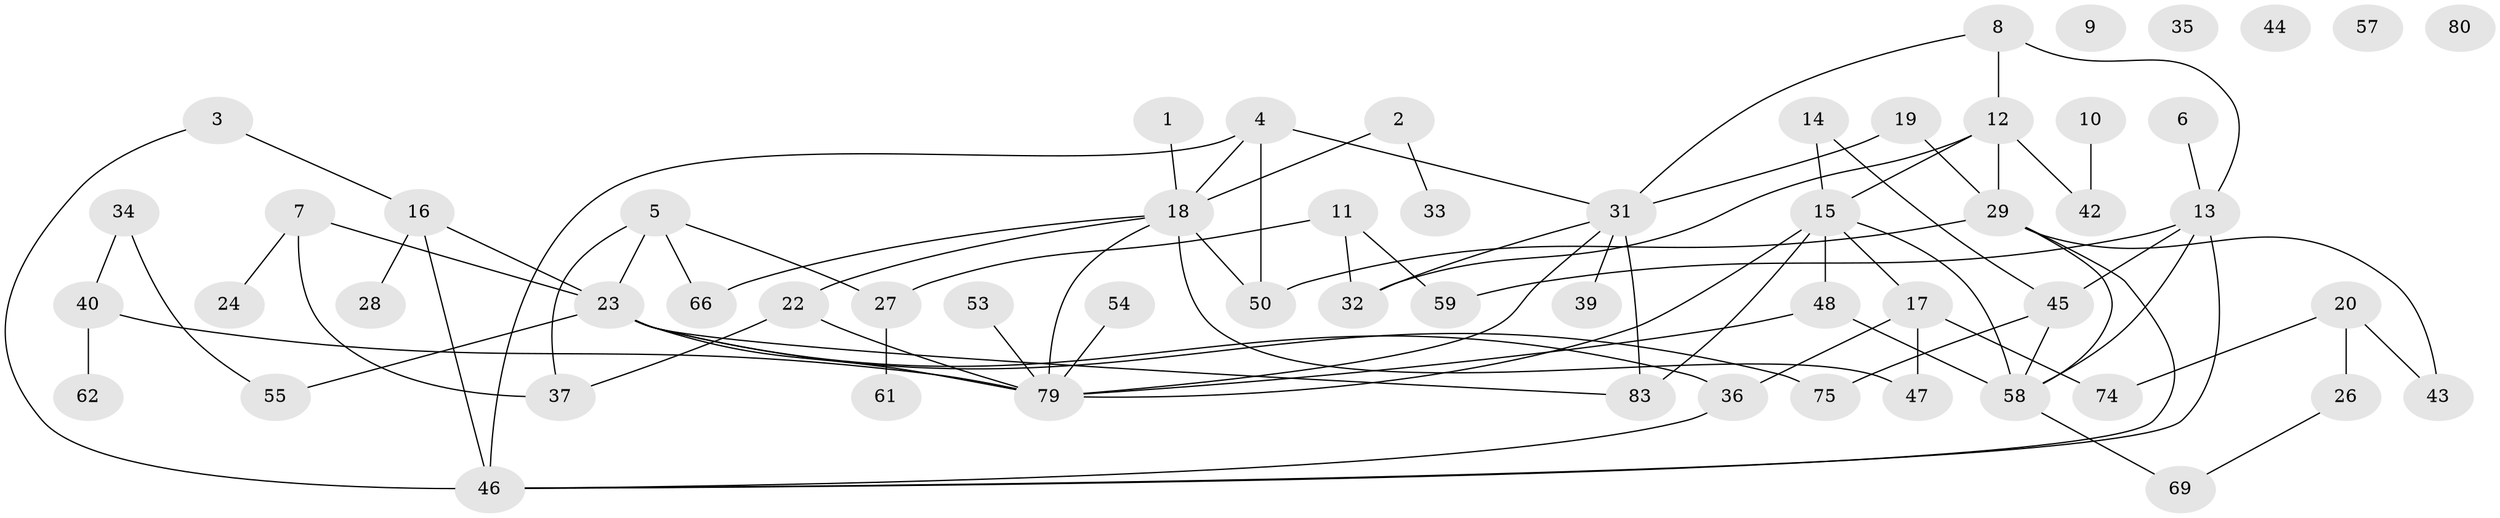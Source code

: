 // original degree distribution, {1: 0.18888888888888888, 2: 0.3, 4: 0.15555555555555556, 3: 0.17777777777777778, 0: 0.05555555555555555, 6: 0.044444444444444446, 5: 0.06666666666666667, 7: 0.011111111111111112}
// Generated by graph-tools (version 1.1) at 2025/41/03/06/25 10:41:25]
// undirected, 59 vertices, 84 edges
graph export_dot {
graph [start="1"]
  node [color=gray90,style=filled];
  1;
  2 [super="+21"];
  3;
  4 [super="+60"];
  5 [super="+78"];
  6;
  7 [super="+82"];
  8;
  9;
  10 [super="+88"];
  11;
  12 [super="+73"];
  13 [super="+30"];
  14;
  15 [super="+63"];
  16 [super="+65"];
  17 [super="+72"];
  18 [super="+77"];
  19;
  20 [super="+38"];
  22 [super="+25"];
  23 [super="+87"];
  24;
  26 [super="+56"];
  27;
  28;
  29 [super="+67"];
  31 [super="+49"];
  32 [super="+41"];
  33;
  34 [super="+84"];
  35;
  36 [super="+64"];
  37 [super="+52"];
  39;
  40 [super="+76"];
  42;
  43;
  44;
  45 [super="+70"];
  46 [super="+85"];
  47 [super="+51"];
  48;
  50 [super="+68"];
  53;
  54;
  55;
  57;
  58 [super="+86"];
  59;
  61;
  62;
  66;
  69 [super="+71"];
  74;
  75 [super="+90"];
  79 [super="+81"];
  80;
  83 [super="+89"];
  1 -- 18;
  2 -- 33;
  2 -- 18;
  3 -- 46;
  3 -- 16;
  4 -- 18;
  4 -- 50;
  4 -- 46;
  4 -- 31;
  5 -- 23;
  5 -- 27;
  5 -- 66;
  5 -- 37;
  6 -- 13;
  7 -- 23;
  7 -- 24;
  7 -- 37;
  8 -- 12;
  8 -- 13;
  8 -- 31;
  10 -- 42;
  11 -- 27;
  11 -- 59;
  11 -- 32;
  12 -- 29;
  12 -- 42;
  12 -- 15;
  12 -- 32;
  13 -- 59;
  13 -- 45;
  13 -- 58;
  13 -- 46;
  14 -- 15;
  14 -- 45;
  15 -- 48;
  15 -- 83;
  15 -- 79;
  15 -- 58;
  15 -- 17;
  16 -- 46 [weight=2];
  16 -- 28;
  16 -- 23;
  17 -- 36;
  17 -- 74;
  17 -- 47;
  18 -- 22;
  18 -- 50;
  18 -- 47;
  18 -- 66;
  18 -- 79;
  19 -- 29;
  19 -- 31;
  20 -- 26;
  20 -- 43;
  20 -- 74;
  22 -- 37;
  22 -- 79;
  23 -- 36;
  23 -- 83;
  23 -- 55;
  23 -- 79;
  23 -- 75;
  26 -- 69;
  27 -- 61;
  29 -- 43;
  29 -- 46;
  29 -- 58;
  29 -- 50;
  31 -- 39;
  31 -- 79;
  31 -- 83 [weight=2];
  31 -- 32;
  34 -- 40;
  34 -- 55;
  36 -- 46;
  40 -- 79;
  40 -- 62;
  45 -- 58 [weight=2];
  45 -- 75;
  48 -- 58;
  48 -- 79;
  53 -- 79;
  54 -- 79;
  58 -- 69;
}
